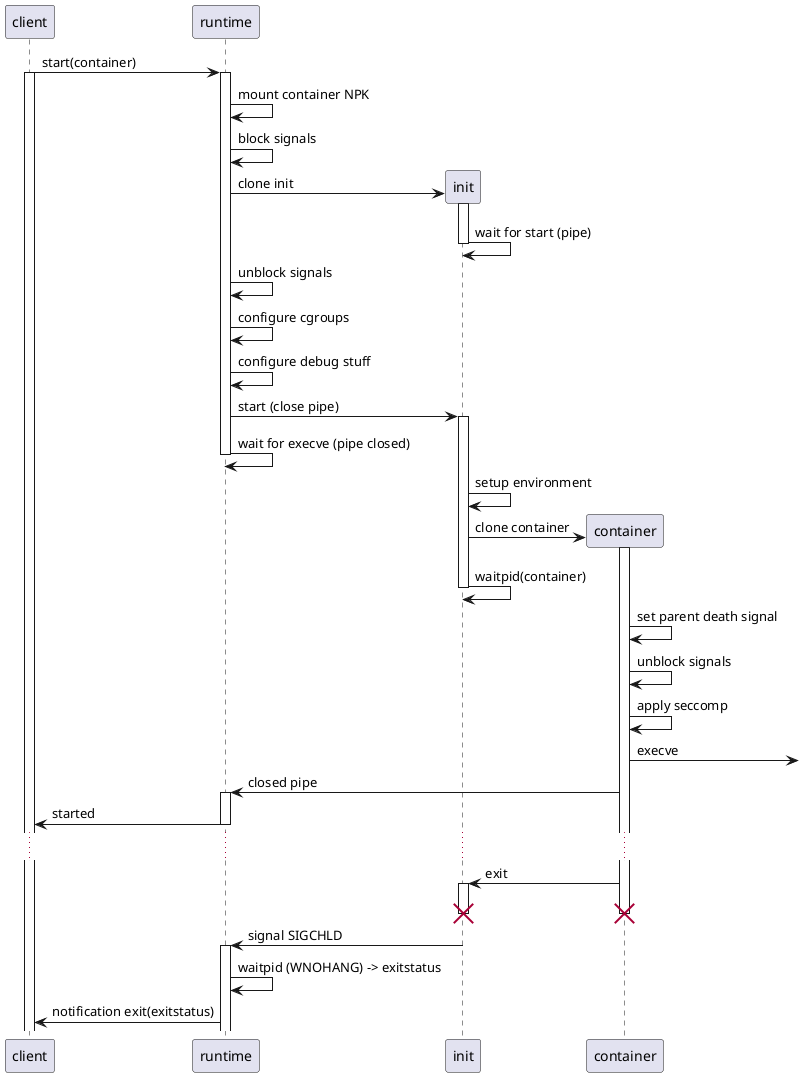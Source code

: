 @startuml container_startup

client -> runtime: start(container)
activate client 
activate runtime
runtime -> runtime: mount container NPK
runtime -> runtime: block signals

create init
runtime -> init: clone init
activate init
init -> init: wait for start (pipe)
deactivate init

runtime -> runtime: unblock signals
runtime -> runtime: configure cgroups
runtime -> runtime: configure debug stuff
runtime -> init: start (close pipe)

activate init
runtime -> runtime: wait for execve (pipe closed)
deactivate runtime
init -> init: setup environment
create container
init -> container: clone container
activate container
init -> init: waitpid(container)
deactivate init

container -> container: set parent death signal
container -> container: unblock signals
container -> container: apply seccomp
container -> : execve
container -> runtime: closed pipe
activate runtime
runtime -> client: started
deactivate runtime

...

container -> init: exit
activate init
destroy container
destroy init
init -> runtime: signal SIGCHLD
activate runtime
runtime -> runtime: waitpid (WNOHANG) -> exitstatus
runtime -> client: notification exit(exitstatus)

@enduml
